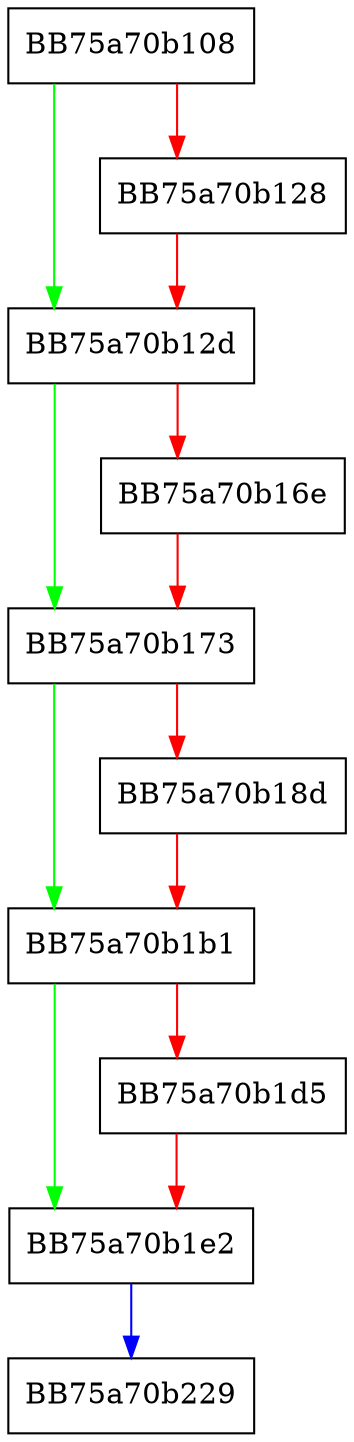 digraph PersistUserData {
  node [shape="box"];
  graph [splines=ortho];
  BB75a70b108 -> BB75a70b12d [color="green"];
  BB75a70b108 -> BB75a70b128 [color="red"];
  BB75a70b128 -> BB75a70b12d [color="red"];
  BB75a70b12d -> BB75a70b173 [color="green"];
  BB75a70b12d -> BB75a70b16e [color="red"];
  BB75a70b16e -> BB75a70b173 [color="red"];
  BB75a70b173 -> BB75a70b1b1 [color="green"];
  BB75a70b173 -> BB75a70b18d [color="red"];
  BB75a70b18d -> BB75a70b1b1 [color="red"];
  BB75a70b1b1 -> BB75a70b1e2 [color="green"];
  BB75a70b1b1 -> BB75a70b1d5 [color="red"];
  BB75a70b1d5 -> BB75a70b1e2 [color="red"];
  BB75a70b1e2 -> BB75a70b229 [color="blue"];
}